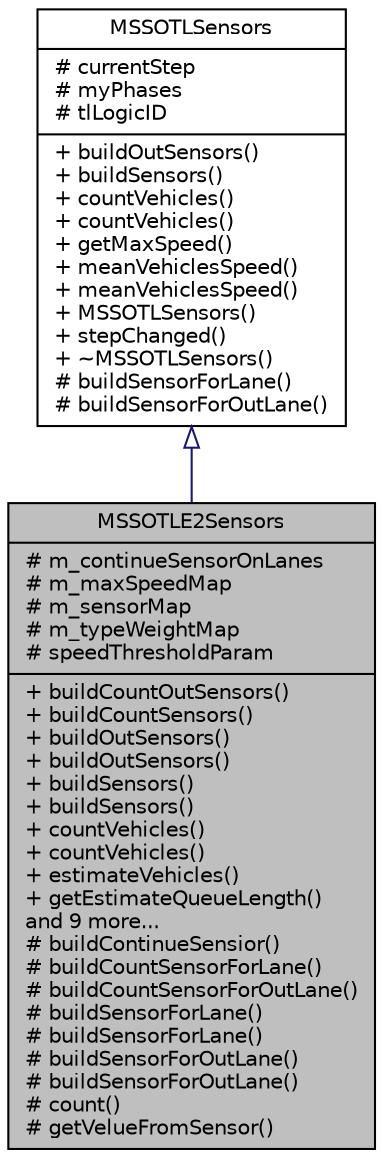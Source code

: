digraph "MSSOTLE2Sensors"
{
  edge [fontname="Helvetica",fontsize="10",labelfontname="Helvetica",labelfontsize="10"];
  node [fontname="Helvetica",fontsize="10",shape=record];
  Node0 [label="{MSSOTLE2Sensors\n|# m_continueSensorOnLanes\l# m_maxSpeedMap\l# m_sensorMap\l# m_typeWeightMap\l# speedThresholdParam\l|+ buildCountOutSensors()\l+ buildCountSensors()\l+ buildOutSensors()\l+ buildOutSensors()\l+ buildSensors()\l+ buildSensors()\l+ countVehicles()\l+ countVehicles()\l+ estimateVehicles()\l+ getEstimateQueueLength()\land 9 more...\l# buildContinueSensior()\l# buildCountSensorForLane()\l# buildCountSensorForOutLane()\l# buildSensorForLane()\l# buildSensorForLane()\l# buildSensorForOutLane()\l# buildSensorForOutLane()\l# count()\l# getVelueFromSensor()\l}",height=0.2,width=0.4,color="black", fillcolor="grey75", style="filled", fontcolor="black"];
  Node1 -> Node0 [dir="back",color="midnightblue",fontsize="10",style="solid",arrowtail="onormal",fontname="Helvetica"];
  Node1 [label="{MSSOTLSensors\n|# currentStep\l# myPhases\l# tlLogicID\l|+ buildOutSensors()\l+ buildSensors()\l+ countVehicles()\l+ countVehicles()\l+ getMaxSpeed()\l+ meanVehiclesSpeed()\l+ meanVehiclesSpeed()\l+ MSSOTLSensors()\l+ stepChanged()\l+ ~MSSOTLSensors()\l# buildSensorForLane()\l# buildSensorForOutLane()\l}",height=0.2,width=0.4,color="black", fillcolor="white", style="filled",URL="$de/d45/class_m_s_s_o_t_l_sensors.html"];
}
